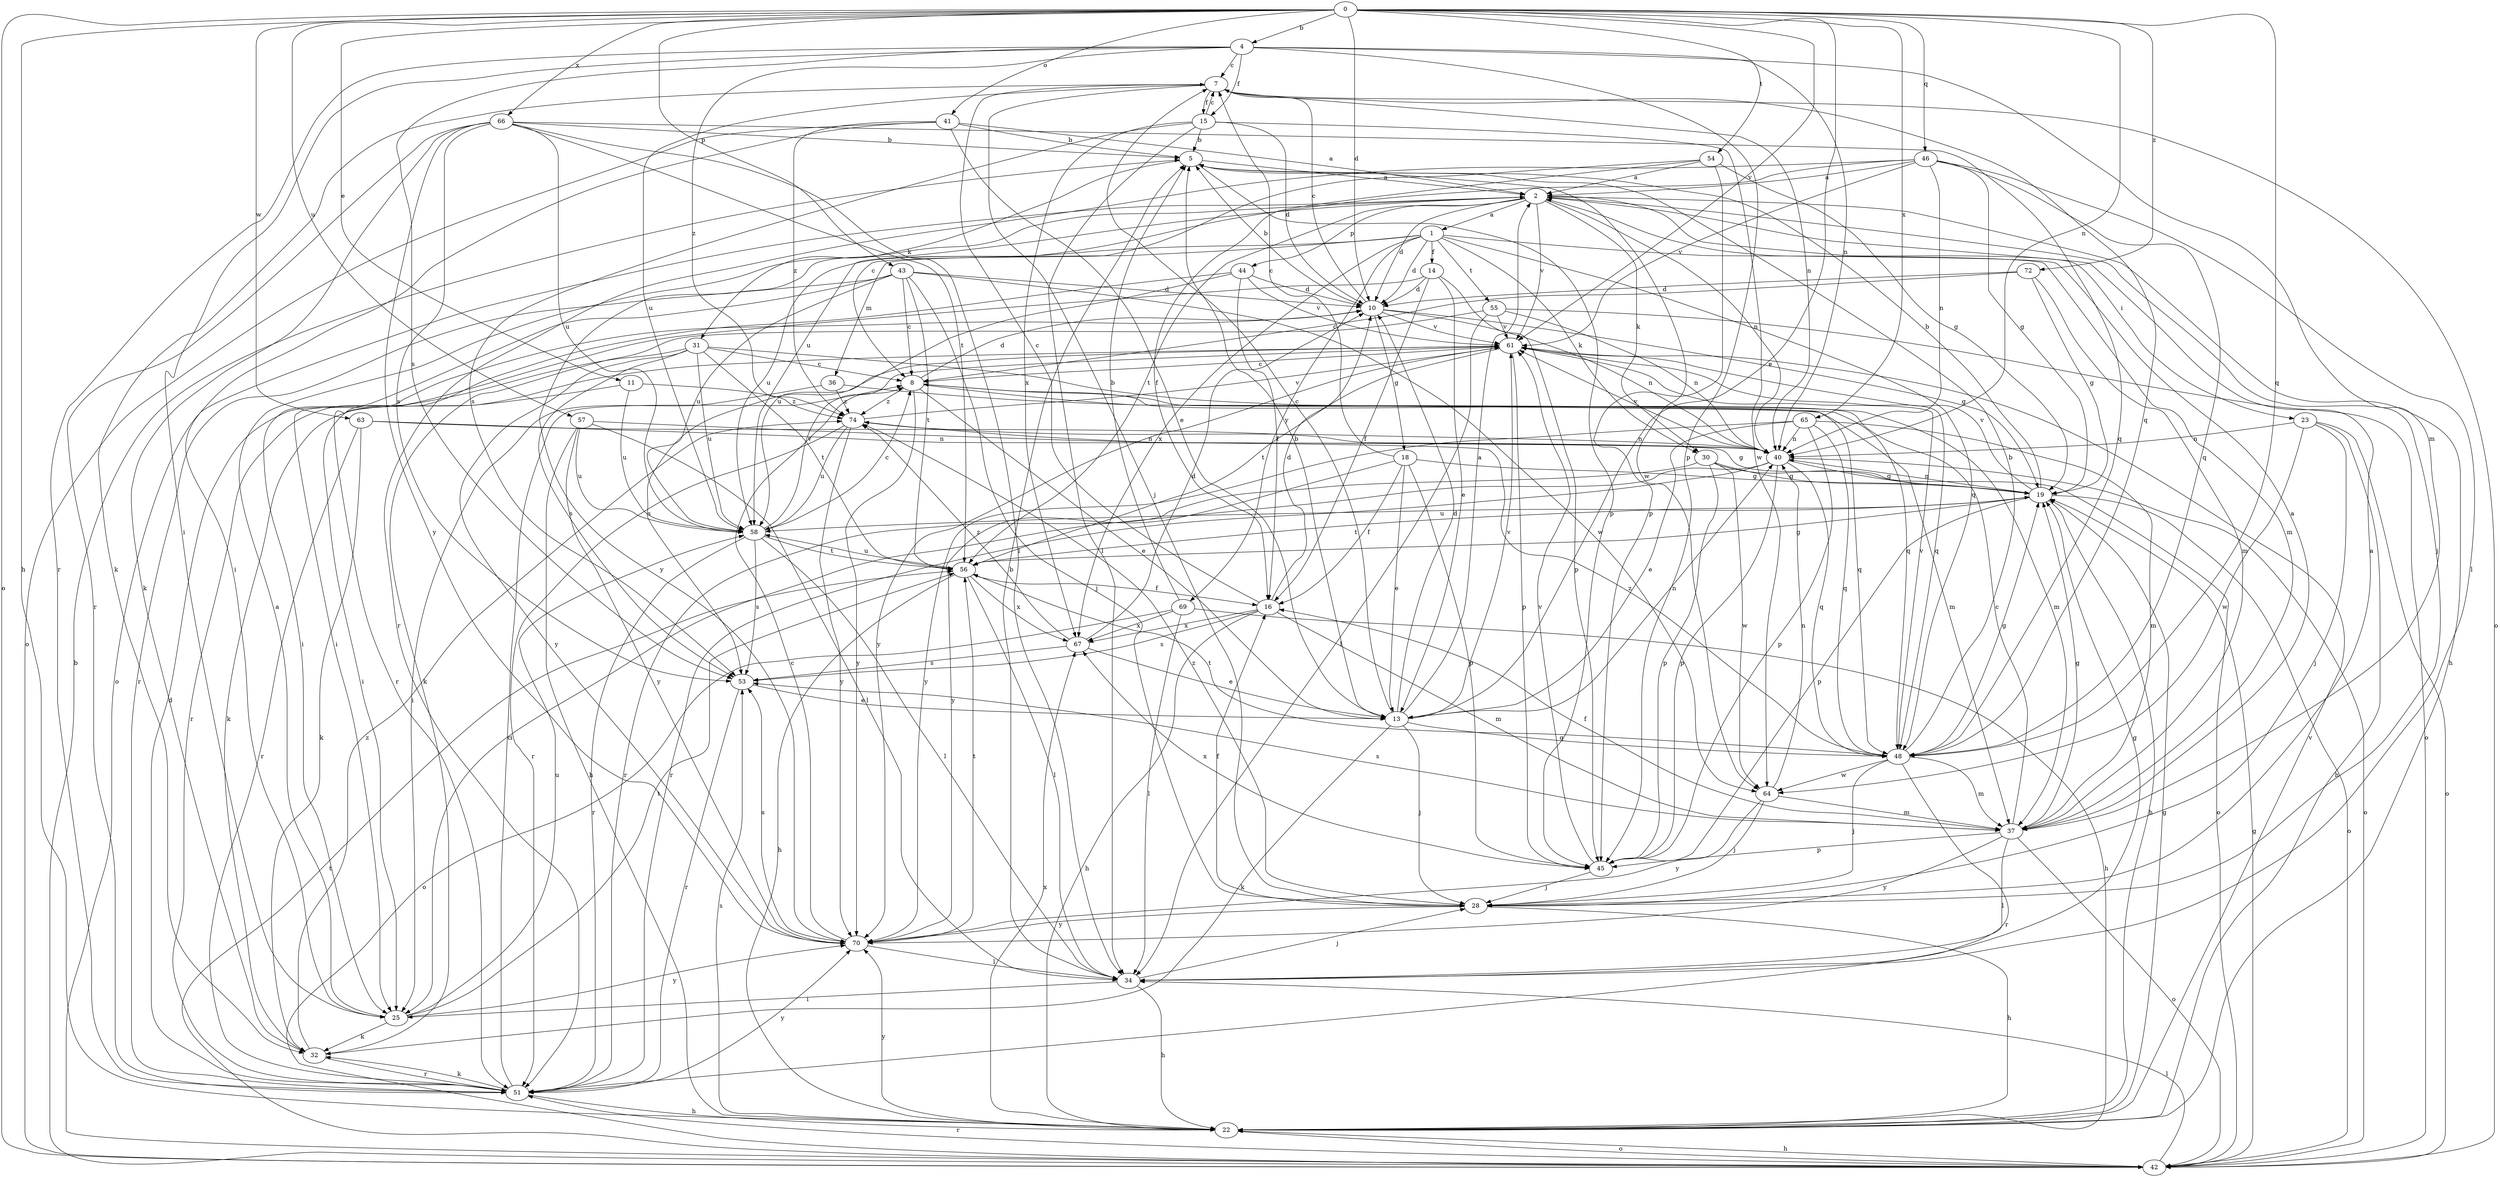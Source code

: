 strict digraph  {
0;
1;
2;
4;
5;
7;
8;
10;
11;
13;
14;
15;
16;
18;
19;
22;
23;
25;
28;
30;
31;
32;
34;
36;
37;
40;
41;
42;
43;
44;
45;
46;
48;
51;
53;
54;
55;
56;
57;
58;
61;
63;
64;
65;
66;
67;
69;
70;
72;
74;
0 -> 4  [label=b];
0 -> 10  [label=d];
0 -> 11  [label=e];
0 -> 13  [label=e];
0 -> 22  [label=h];
0 -> 40  [label=n];
0 -> 41  [label=o];
0 -> 42  [label=o];
0 -> 43  [label=p];
0 -> 46  [label=q];
0 -> 48  [label=q];
0 -> 54  [label=t];
0 -> 57  [label=u];
0 -> 61  [label=v];
0 -> 63  [label=w];
0 -> 65  [label=x];
0 -> 66  [label=x];
0 -> 72  [label=z];
1 -> 10  [label=d];
1 -> 14  [label=f];
1 -> 30  [label=k];
1 -> 36  [label=m];
1 -> 37  [label=m];
1 -> 48  [label=q];
1 -> 55  [label=t];
1 -> 58  [label=u];
1 -> 67  [label=x];
1 -> 69  [label=y];
2 -> 1  [label=a];
2 -> 10  [label=d];
2 -> 22  [label=h];
2 -> 23  [label=i];
2 -> 28  [label=j];
2 -> 30  [label=k];
2 -> 40  [label=n];
2 -> 42  [label=o];
2 -> 44  [label=p];
2 -> 56  [label=t];
2 -> 61  [label=v];
2 -> 70  [label=y];
4 -> 7  [label=c];
4 -> 15  [label=f];
4 -> 25  [label=i];
4 -> 37  [label=m];
4 -> 40  [label=n];
4 -> 45  [label=p];
4 -> 51  [label=r];
4 -> 53  [label=s];
4 -> 74  [label=z];
5 -> 2  [label=a];
5 -> 31  [label=k];
5 -> 45  [label=p];
5 -> 64  [label=w];
7 -> 15  [label=f];
7 -> 28  [label=j];
7 -> 32  [label=k];
7 -> 40  [label=n];
7 -> 42  [label=o];
7 -> 48  [label=q];
7 -> 58  [label=u];
8 -> 10  [label=d];
8 -> 13  [label=e];
8 -> 37  [label=m];
8 -> 48  [label=q];
8 -> 70  [label=y];
8 -> 74  [label=z];
10 -> 5  [label=b];
10 -> 7  [label=c];
10 -> 18  [label=g];
10 -> 19  [label=g];
10 -> 40  [label=n];
10 -> 61  [label=v];
11 -> 32  [label=k];
11 -> 58  [label=u];
11 -> 74  [label=z];
13 -> 2  [label=a];
13 -> 5  [label=b];
13 -> 7  [label=c];
13 -> 10  [label=d];
13 -> 28  [label=j];
13 -> 32  [label=k];
13 -> 40  [label=n];
13 -> 48  [label=q];
13 -> 61  [label=v];
14 -> 10  [label=d];
14 -> 13  [label=e];
14 -> 16  [label=f];
14 -> 25  [label=i];
14 -> 45  [label=p];
15 -> 5  [label=b];
15 -> 7  [label=c];
15 -> 10  [label=d];
15 -> 34  [label=l];
15 -> 53  [label=s];
15 -> 64  [label=w];
15 -> 67  [label=x];
16 -> 7  [label=c];
16 -> 10  [label=d];
16 -> 22  [label=h];
16 -> 37  [label=m];
16 -> 53  [label=s];
16 -> 67  [label=x];
18 -> 7  [label=c];
18 -> 13  [label=e];
18 -> 16  [label=f];
18 -> 19  [label=g];
18 -> 45  [label=p];
18 -> 70  [label=y];
19 -> 5  [label=b];
19 -> 22  [label=h];
19 -> 40  [label=n];
19 -> 42  [label=o];
19 -> 45  [label=p];
19 -> 56  [label=t];
19 -> 58  [label=u];
19 -> 61  [label=v];
22 -> 19  [label=g];
22 -> 42  [label=o];
22 -> 53  [label=s];
22 -> 61  [label=v];
22 -> 67  [label=x];
22 -> 70  [label=y];
23 -> 22  [label=h];
23 -> 28  [label=j];
23 -> 40  [label=n];
23 -> 42  [label=o];
23 -> 64  [label=w];
25 -> 2  [label=a];
25 -> 32  [label=k];
25 -> 56  [label=t];
25 -> 58  [label=u];
25 -> 70  [label=y];
28 -> 2  [label=a];
28 -> 16  [label=f];
28 -> 22  [label=h];
28 -> 70  [label=y];
28 -> 74  [label=z];
30 -> 19  [label=g];
30 -> 42  [label=o];
30 -> 45  [label=p];
30 -> 51  [label=r];
30 -> 64  [label=w];
31 -> 8  [label=c];
31 -> 48  [label=q];
31 -> 51  [label=r];
31 -> 53  [label=s];
31 -> 56  [label=t];
31 -> 58  [label=u];
31 -> 70  [label=y];
32 -> 51  [label=r];
32 -> 74  [label=z];
34 -> 5  [label=b];
34 -> 19  [label=g];
34 -> 22  [label=h];
34 -> 25  [label=i];
34 -> 28  [label=j];
36 -> 25  [label=i];
36 -> 37  [label=m];
36 -> 74  [label=z];
37 -> 2  [label=a];
37 -> 8  [label=c];
37 -> 16  [label=f];
37 -> 19  [label=g];
37 -> 34  [label=l];
37 -> 42  [label=o];
37 -> 45  [label=p];
37 -> 53  [label=s];
37 -> 70  [label=y];
40 -> 19  [label=g];
40 -> 25  [label=i];
40 -> 42  [label=o];
40 -> 45  [label=p];
40 -> 48  [label=q];
40 -> 51  [label=r];
40 -> 61  [label=v];
41 -> 2  [label=a];
41 -> 5  [label=b];
41 -> 13  [label=e];
41 -> 25  [label=i];
41 -> 42  [label=o];
41 -> 74  [label=z];
42 -> 5  [label=b];
42 -> 19  [label=g];
42 -> 22  [label=h];
42 -> 34  [label=l];
42 -> 51  [label=r];
42 -> 56  [label=t];
43 -> 8  [label=c];
43 -> 10  [label=d];
43 -> 25  [label=i];
43 -> 28  [label=j];
43 -> 51  [label=r];
43 -> 56  [label=t];
43 -> 58  [label=u];
43 -> 64  [label=w];
44 -> 10  [label=d];
44 -> 16  [label=f];
44 -> 51  [label=r];
44 -> 58  [label=u];
44 -> 61  [label=v];
45 -> 28  [label=j];
45 -> 61  [label=v];
45 -> 67  [label=x];
46 -> 2  [label=a];
46 -> 19  [label=g];
46 -> 34  [label=l];
46 -> 40  [label=n];
46 -> 48  [label=q];
46 -> 51  [label=r];
46 -> 58  [label=u];
46 -> 61  [label=v];
48 -> 5  [label=b];
48 -> 19  [label=g];
48 -> 28  [label=j];
48 -> 37  [label=m];
48 -> 51  [label=r];
48 -> 56  [label=t];
48 -> 61  [label=v];
48 -> 64  [label=w];
48 -> 74  [label=z];
51 -> 8  [label=c];
51 -> 10  [label=d];
51 -> 22  [label=h];
51 -> 32  [label=k];
51 -> 70  [label=y];
53 -> 13  [label=e];
53 -> 51  [label=r];
54 -> 2  [label=a];
54 -> 8  [label=c];
54 -> 16  [label=f];
54 -> 19  [label=g];
54 -> 45  [label=p];
55 -> 32  [label=k];
55 -> 34  [label=l];
55 -> 40  [label=n];
55 -> 42  [label=o];
55 -> 61  [label=v];
56 -> 16  [label=f];
56 -> 19  [label=g];
56 -> 22  [label=h];
56 -> 34  [label=l];
56 -> 58  [label=u];
56 -> 67  [label=x];
57 -> 22  [label=h];
57 -> 34  [label=l];
57 -> 40  [label=n];
57 -> 58  [label=u];
57 -> 70  [label=y];
58 -> 8  [label=c];
58 -> 34  [label=l];
58 -> 51  [label=r];
58 -> 53  [label=s];
58 -> 56  [label=t];
58 -> 61  [label=v];
61 -> 8  [label=c];
61 -> 25  [label=i];
61 -> 45  [label=p];
61 -> 48  [label=q];
61 -> 53  [label=s];
61 -> 56  [label=t];
61 -> 70  [label=y];
63 -> 19  [label=g];
63 -> 32  [label=k];
63 -> 40  [label=n];
63 -> 51  [label=r];
64 -> 28  [label=j];
64 -> 37  [label=m];
64 -> 40  [label=n];
64 -> 70  [label=y];
65 -> 13  [label=e];
65 -> 37  [label=m];
65 -> 40  [label=n];
65 -> 45  [label=p];
65 -> 48  [label=q];
65 -> 70  [label=y];
66 -> 5  [label=b];
66 -> 32  [label=k];
66 -> 34  [label=l];
66 -> 48  [label=q];
66 -> 51  [label=r];
66 -> 53  [label=s];
66 -> 56  [label=t];
66 -> 58  [label=u];
66 -> 70  [label=y];
67 -> 10  [label=d];
67 -> 13  [label=e];
67 -> 53  [label=s];
67 -> 74  [label=z];
69 -> 5  [label=b];
69 -> 22  [label=h];
69 -> 34  [label=l];
69 -> 42  [label=o];
69 -> 67  [label=x];
70 -> 8  [label=c];
70 -> 34  [label=l];
70 -> 53  [label=s];
70 -> 56  [label=t];
72 -> 8  [label=c];
72 -> 10  [label=d];
72 -> 19  [label=g];
72 -> 37  [label=m];
74 -> 40  [label=n];
74 -> 51  [label=r];
74 -> 58  [label=u];
74 -> 61  [label=v];
74 -> 70  [label=y];
}
